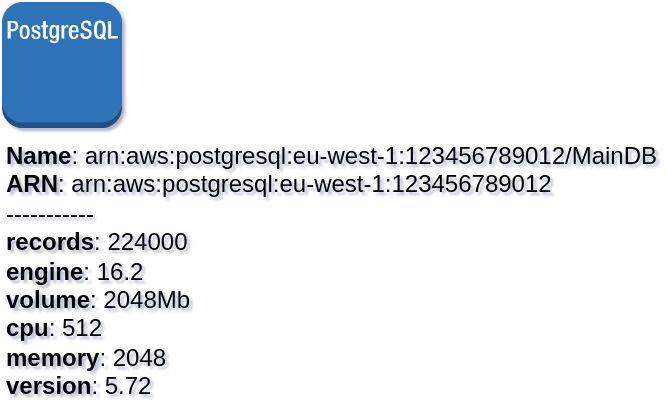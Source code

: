 <mxfile type="MultiCloud">
	<diagram id="diagram_1" name="AWS components">
		<mxGraphModel dx="1015" dy="661" grid="1" gridSize="10" guides="1" tooltips="1" connect="1" arrows="1" fold="1" page="1" pageScale="1" pageWidth="850" pageHeight="1100" math="0" shadow="1">
			<root>
				<mxCell id="0"/>
				<mxCell id="1" parent="0"/>
				<mxCell id="vertex:postgresql:arn:aws:postgresql:eu-west-1:123456789012" value="&lt;b&gt;Name&lt;/b&gt;: arn:aws:postgresql:eu-west-1:123456789012/MainDB&lt;BR&gt;&lt;b&gt;ARN&lt;/b&gt;: arn:aws:postgresql:eu-west-1:123456789012&lt;BR&gt;-----------&lt;BR&gt;&lt;b&gt;records&lt;/b&gt;: 224000&lt;BR&gt;&lt;b&gt;engine&lt;/b&gt;: 16.2&lt;BR&gt;&lt;b&gt;volume&lt;/b&gt;: 2048Mb&lt;BR&gt;&lt;b&gt;cpu&lt;/b&gt;: 512&lt;BR&gt;&lt;b&gt;memory&lt;/b&gt;: 2048&lt;BR&gt;&lt;b&gt;version&lt;/b&gt;: 5.72" style="outlineConnect=0;dashed=0;verticalLabelPosition=bottom;verticalAlign=top;align=left;html=1;shape=mxgraph.aws3.postgre_sql_instance;fillColor=#2E73B8;gradientColor=none;" parent="1" vertex="1">
					<mxGeometry width="60" height="63" as="geometry"/>
				</mxCell>
			</root>
		</mxGraphModel>
	</diagram>
</mxfile>